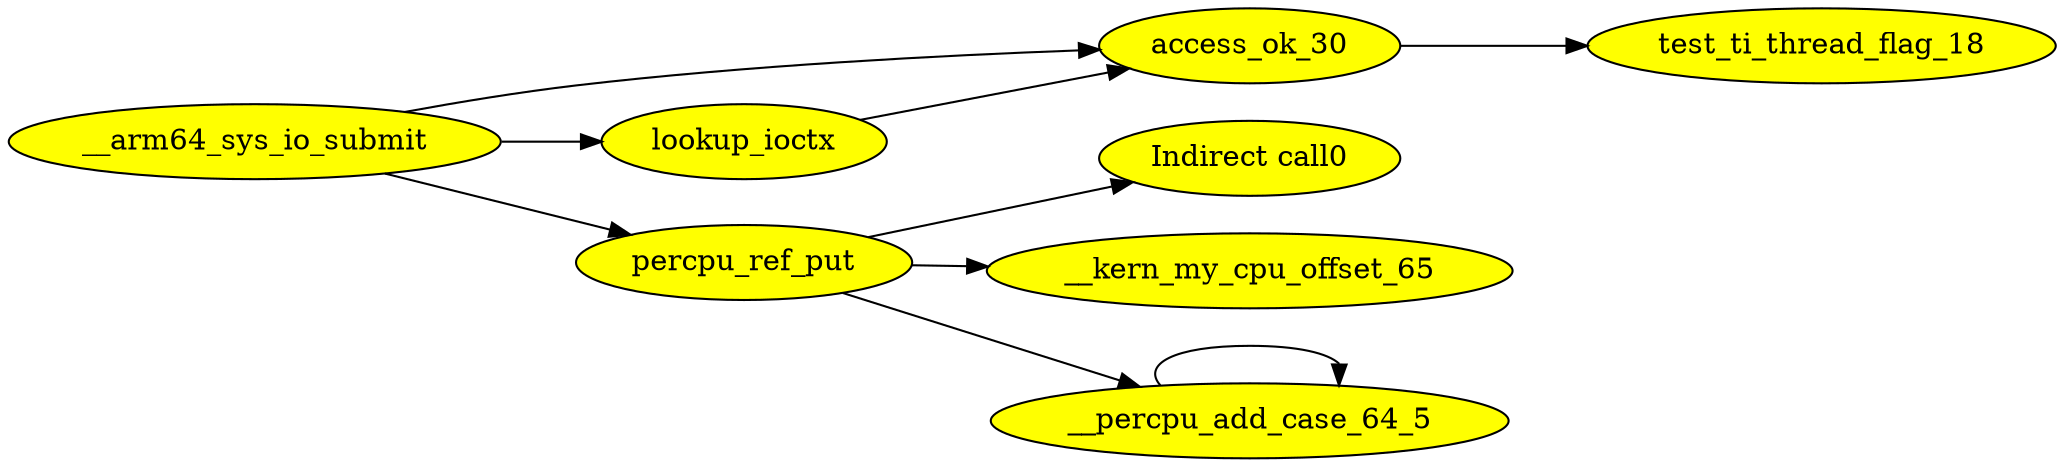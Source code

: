 digraph G {
rankdir=LR; node [style=filled fillcolor=yellow]
"__arm64_sys_io_submit"->"access_ok_30" [ edgeid = "1"]; 
"access_ok_30"->"test_ti_thread_flag_18" [ edgeid = "2"]; 
"__arm64_sys_io_submit"->"lookup_ioctx" [ edgeid = "3"]; 
"lookup_ioctx"->"access_ok_30" [ edgeid = "4"]; 
"__arm64_sys_io_submit"->"percpu_ref_put" [ edgeid = "5"]; 
"percpu_ref_put"->"Indirect call0" [ edgeid = "6"]; 
"percpu_ref_put"->"__kern_my_cpu_offset_65" [ edgeid = "7"]; 
"percpu_ref_put"->"__percpu_add_case_64_5" [ edgeid = "8"]; 
"__percpu_add_case_64_5"->"__percpu_add_case_64_5" [ edgeid = "9"]; 
}
